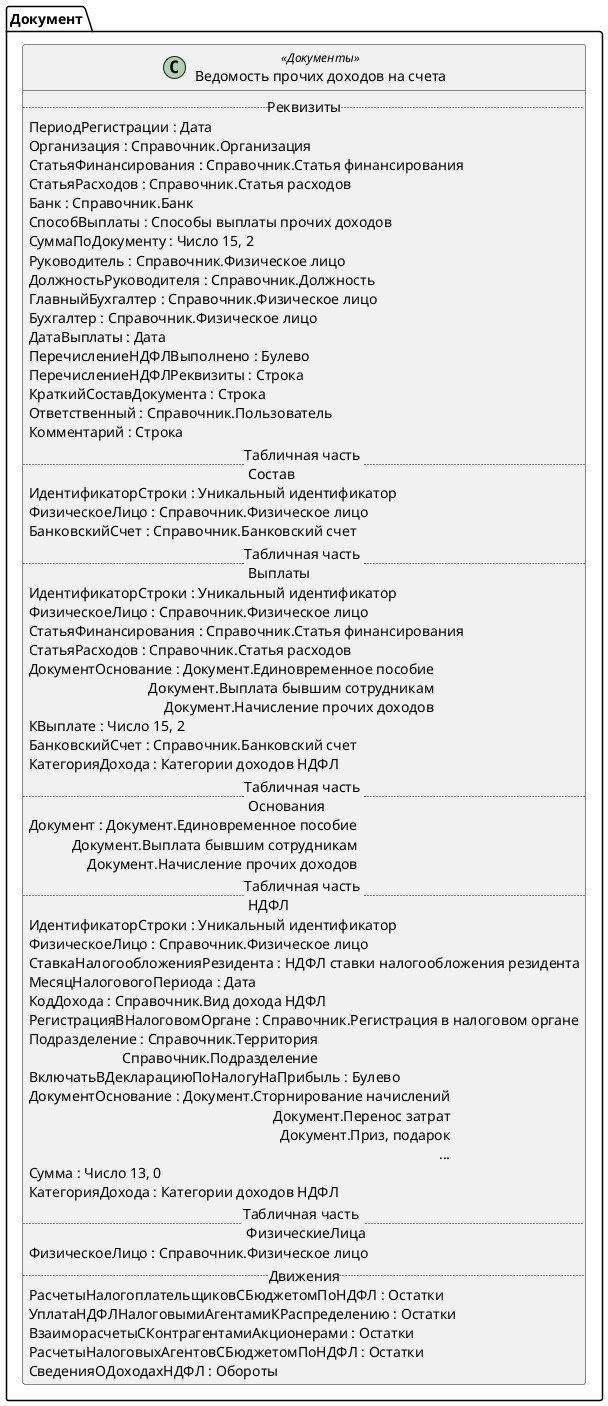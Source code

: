 ﻿@startuml ВедомостьПрочихДоходовПеречислением
'!include templates.wsd
'..\include templates.wsd
class Документ.ВедомостьПрочихДоходовПеречислением as "Ведомость прочих доходов на счета" <<Документы>>
{
..Реквизиты..
ПериодРегистрации : Дата
Организация : Справочник.Организация
СтатьяФинансирования : Справочник.Статья финансирования
СтатьяРасходов : Справочник.Статья расходов
Банк : Справочник.Банк
СпособВыплаты : Способы выплаты прочих доходов
СуммаПоДокументу : Число 15, 2
Руководитель : Справочник.Физическое лицо
ДолжностьРуководителя : Справочник.Должность
ГлавныйБухгалтер : Справочник.Физическое лицо
Бухгалтер : Справочник.Физическое лицо
ДатаВыплаты : Дата
ПеречислениеНДФЛВыполнено : Булево
ПеречислениеНДФЛРеквизиты : Строка
КраткийСоставДокумента : Строка
Ответственный : Справочник.Пользователь
Комментарий : Строка
..Табличная часть \n Состав..
ИдентификаторСтроки : Уникальный идентификатор
ФизическоеЛицо : Справочник.Физическое лицо
БанковскийСчет : Справочник.Банковский счет
..Табличная часть \n Выплаты..
ИдентификаторСтроки : Уникальный идентификатор
ФизическоеЛицо : Справочник.Физическое лицо
СтатьяФинансирования : Справочник.Статья финансирования
СтатьяРасходов : Справочник.Статья расходов
ДокументОснование : Документ.Единовременное пособие\rДокумент.Выплата бывшим сотрудникам\rДокумент.Начисление прочих доходов
КВыплате : Число 15, 2
БанковскийСчет : Справочник.Банковский счет
КатегорияДохода : Категории доходов НДФЛ
..Табличная часть \n Основания..
Документ : Документ.Единовременное пособие\rДокумент.Выплата бывшим сотрудникам\rДокумент.Начисление прочих доходов
..Табличная часть \n НДФЛ..
ИдентификаторСтроки : Уникальный идентификатор
ФизическоеЛицо : Справочник.Физическое лицо
СтавкаНалогообложенияРезидента : НДФЛ ставки налогообложения резидента
МесяцНалоговогоПериода : Дата
КодДохода : Справочник.Вид дохода НДФЛ
РегистрацияВНалоговомОргане : Справочник.Регистрация в налоговом органе
Подразделение : Справочник.Территория\rСправочник.Подразделение
ВключатьВДекларациюПоНалогуНаПрибыль : Булево
ДокументОснование : Документ.Сторнирование начислений\rДокумент.Перенос затрат\rДокумент.Приз, подарок\r...
Сумма : Число 13, 0
КатегорияДохода : Категории доходов НДФЛ
..Табличная часть \n ФизическиеЛица..
ФизическоеЛицо : Справочник.Физическое лицо
..Движения..
РасчетыНалогоплательщиковСБюджетомПоНДФЛ : Остатки
УплатаНДФЛНалоговымиАгентамиКРаспределению : Остатки
ВзаиморасчетыСКонтрагентамиАкционерами : Остатки
РасчетыНалоговыхАгентовСБюджетомПоНДФЛ : Остатки
СведенияОДоходахНДФЛ : Обороты
}
@enduml
